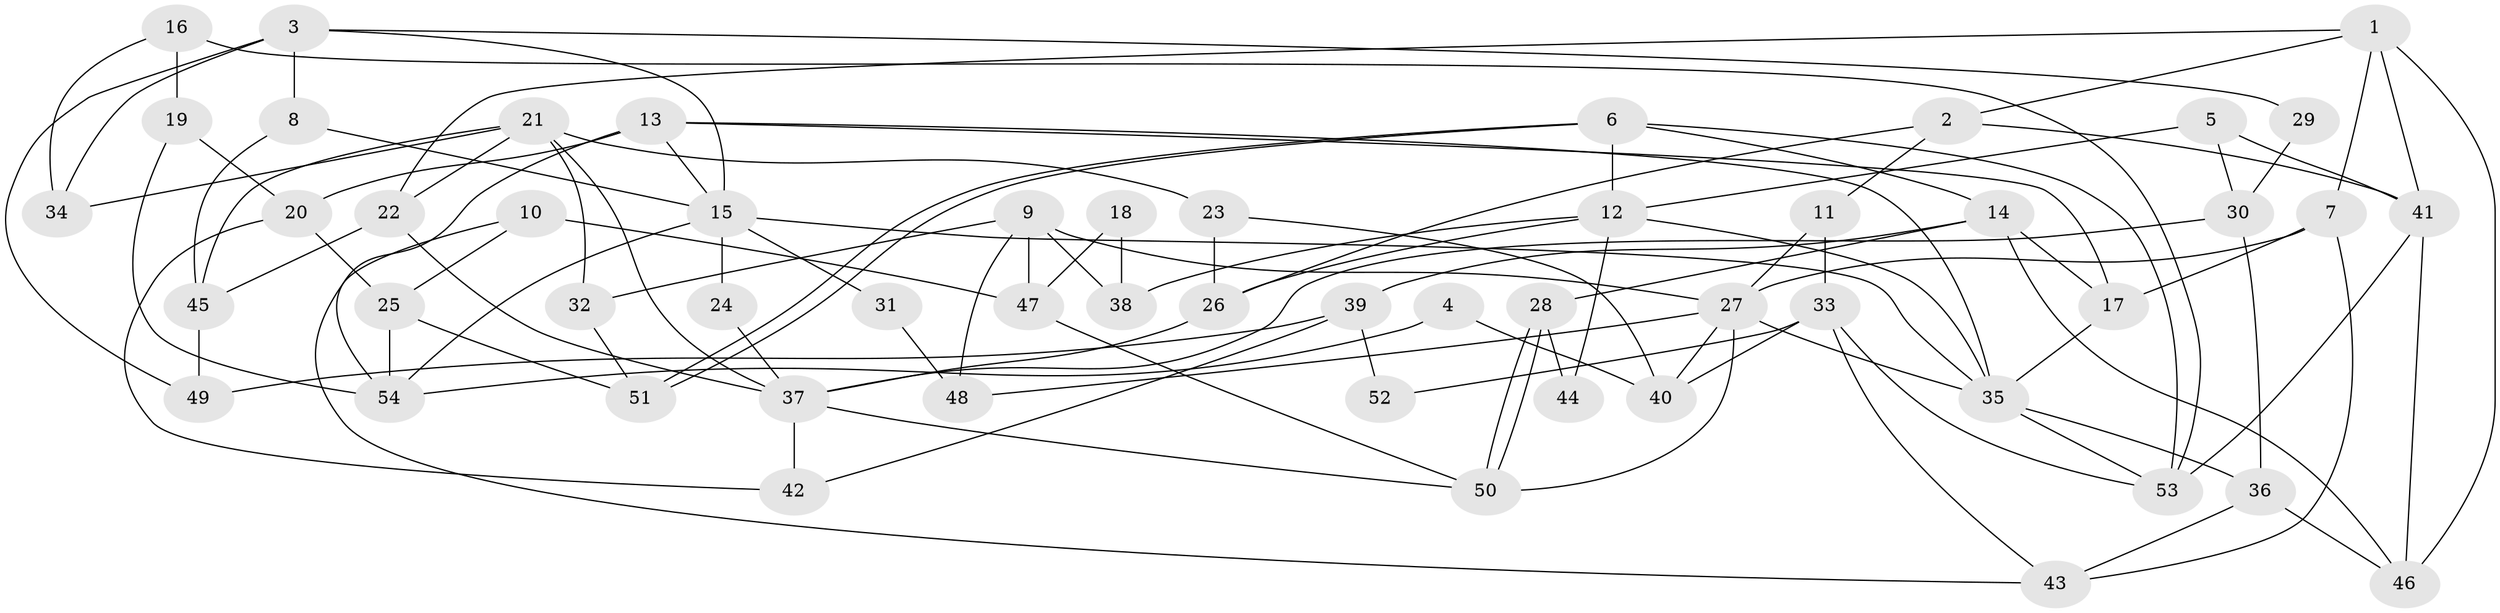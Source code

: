 // Generated by graph-tools (version 1.1) at 2025/26/03/09/25 03:26:21]
// undirected, 54 vertices, 108 edges
graph export_dot {
graph [start="1"]
  node [color=gray90,style=filled];
  1;
  2;
  3;
  4;
  5;
  6;
  7;
  8;
  9;
  10;
  11;
  12;
  13;
  14;
  15;
  16;
  17;
  18;
  19;
  20;
  21;
  22;
  23;
  24;
  25;
  26;
  27;
  28;
  29;
  30;
  31;
  32;
  33;
  34;
  35;
  36;
  37;
  38;
  39;
  40;
  41;
  42;
  43;
  44;
  45;
  46;
  47;
  48;
  49;
  50;
  51;
  52;
  53;
  54;
  1 -- 46;
  1 -- 7;
  1 -- 2;
  1 -- 22;
  1 -- 41;
  2 -- 41;
  2 -- 11;
  2 -- 26;
  3 -- 8;
  3 -- 15;
  3 -- 29;
  3 -- 34;
  3 -- 49;
  4 -- 54;
  4 -- 40;
  5 -- 41;
  5 -- 12;
  5 -- 30;
  6 -- 53;
  6 -- 51;
  6 -- 51;
  6 -- 12;
  6 -- 14;
  7 -- 43;
  7 -- 27;
  7 -- 17;
  8 -- 15;
  8 -- 45;
  9 -- 27;
  9 -- 32;
  9 -- 38;
  9 -- 47;
  9 -- 48;
  10 -- 43;
  10 -- 47;
  10 -- 25;
  11 -- 27;
  11 -- 33;
  12 -- 35;
  12 -- 26;
  12 -- 38;
  12 -- 44;
  13 -- 17;
  13 -- 54;
  13 -- 15;
  13 -- 20;
  13 -- 35;
  14 -- 39;
  14 -- 17;
  14 -- 28;
  14 -- 46;
  15 -- 35;
  15 -- 24;
  15 -- 31;
  15 -- 54;
  16 -- 34;
  16 -- 53;
  16 -- 19;
  17 -- 35;
  18 -- 47;
  18 -- 38;
  19 -- 54;
  19 -- 20;
  20 -- 25;
  20 -- 42;
  21 -- 23;
  21 -- 37;
  21 -- 22;
  21 -- 32;
  21 -- 34;
  21 -- 45;
  22 -- 37;
  22 -- 45;
  23 -- 26;
  23 -- 40;
  24 -- 37;
  25 -- 51;
  25 -- 54;
  26 -- 37;
  27 -- 50;
  27 -- 35;
  27 -- 40;
  27 -- 48;
  28 -- 50;
  28 -- 50;
  28 -- 44;
  29 -- 30;
  30 -- 37;
  30 -- 36;
  31 -- 48;
  32 -- 51;
  33 -- 53;
  33 -- 40;
  33 -- 43;
  33 -- 52;
  35 -- 36;
  35 -- 53;
  36 -- 43;
  36 -- 46;
  37 -- 42;
  37 -- 50;
  39 -- 49;
  39 -- 42;
  39 -- 52;
  41 -- 46;
  41 -- 53;
  45 -- 49;
  47 -- 50;
}
